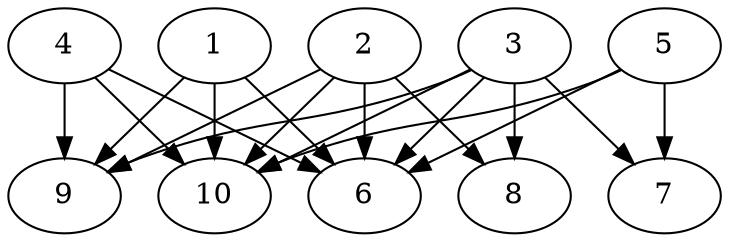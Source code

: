 // DAG automatically generated by daggen at Thu Oct  3 13:58:06 2019
// ./daggen --dot -n 10 --ccr 0.5 --fat 0.7 --regular 0.9 --density 0.9 --mindata 5242880 --maxdata 52428800 
digraph G {
  1 [size="95318016", alpha="0.17", expect_size="47659008"] 
  1 -> 6 [size ="47659008"]
  1 -> 9 [size ="47659008"]
  1 -> 10 [size ="47659008"]
  2 [size="85317632", alpha="0.16", expect_size="42658816"] 
  2 -> 6 [size ="42658816"]
  2 -> 8 [size ="42658816"]
  2 -> 9 [size ="42658816"]
  2 -> 10 [size ="42658816"]
  3 [size="86106112", alpha="0.19", expect_size="43053056"] 
  3 -> 6 [size ="43053056"]
  3 -> 7 [size ="43053056"]
  3 -> 8 [size ="43053056"]
  3 -> 9 [size ="43053056"]
  3 -> 10 [size ="43053056"]
  4 [size="36724736", alpha="0.16", expect_size="18362368"] 
  4 -> 6 [size ="18362368"]
  4 -> 9 [size ="18362368"]
  4 -> 10 [size ="18362368"]
  5 [size="71999488", alpha="0.03", expect_size="35999744"] 
  5 -> 6 [size ="35999744"]
  5 -> 7 [size ="35999744"]
  5 -> 10 [size ="35999744"]
  6 [size="58703872", alpha="0.17", expect_size="29351936"] 
  7 [size="69746688", alpha="0.03", expect_size="34873344"] 
  8 [size="93958144", alpha="0.08", expect_size="46979072"] 
  9 [size="94007296", alpha="0.06", expect_size="47003648"] 
  10 [size="102811648", alpha="0.03", expect_size="51405824"] 
}
